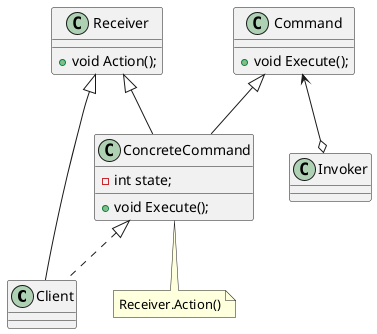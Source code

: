 @startuml 

class Client
class Invoker
class Command{
    +void Execute();
}
class Receiver{
    +void Action();
}
class ConcreteCommand{
    -int state;
    +void Execute();
}
note "Receiver.Action()" as N1

Receiver <|-- Client
ConcreteCommand <|..Client
Receiver <|--ConcreteCommand
Command <|--ConcreteCommand
Command <--o Invoker
ConcreteCommand -- N1
@enduml
